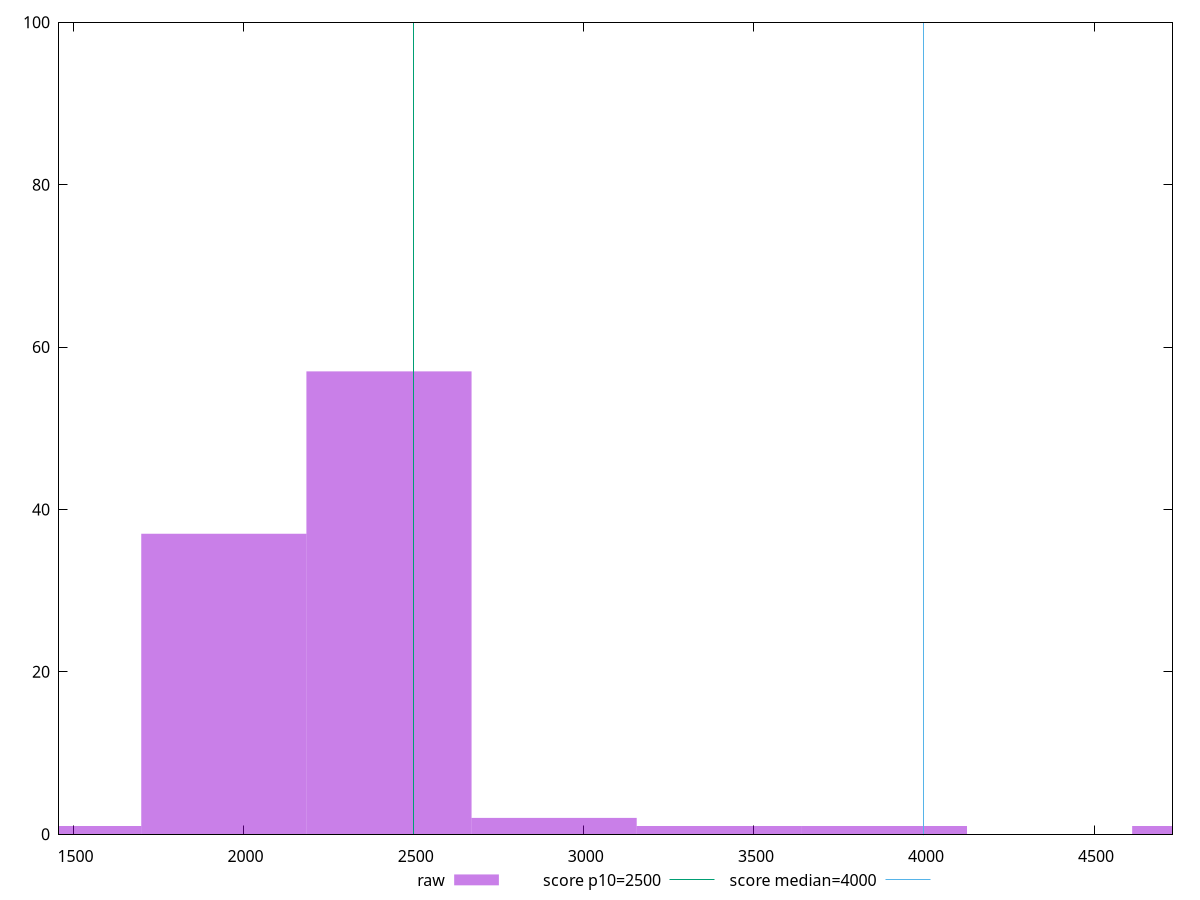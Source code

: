 reset

$raw <<EOF
1941.8925157746394 37
2427.3656447182993 57
2912.838773661959 2
3883.7850315492788 1
3398.311902605619 1
1456.4193868309794 1
4854.731289436599 1
EOF

set key outside below
set boxwidth 485.47312894365984
set xrange [1457.3560000000002:4730.5805]
set yrange [0:100]
set trange [0:100]
set style fill transparent solid 0.5 noborder

set parametric
set terminal svg size 640, 490 enhanced background rgb 'white'
set output "report/report_00029_2021-02-24T13-36-40.390Z/largest-contentful-paint/samples/music/raw/histogram.svg"

plot $raw title "raw" with boxes, \
     2500,t title "score p10=2500", \
     4000,t title "score median=4000"

reset
